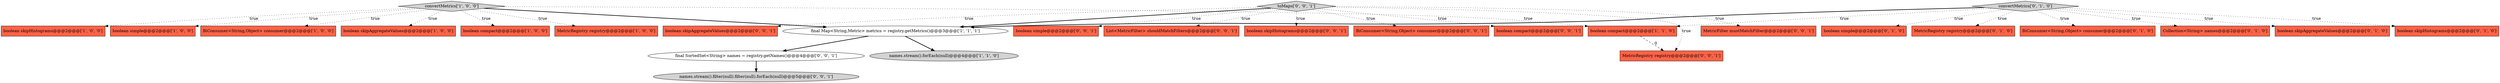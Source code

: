 digraph {
14 [style = filled, label = "boolean skipHistograms@@@2@@@['0', '1', '0']", fillcolor = tomato, shape = box image = "AAA0AAABBB2BBB"];
8 [style = filled, label = "boolean compact@@@2@@@['1', '1', '0']", fillcolor = tomato, shape = box image = "AAA0AAABBB1BBB"];
4 [style = filled, label = "MetricRegistry registry@@@2@@@['1', '0', '0']", fillcolor = tomato, shape = box image = "AAA0AAABBB1BBB"];
1 [style = filled, label = "boolean skipHistograms@@@2@@@['1', '0', '0']", fillcolor = tomato, shape = box image = "AAA0AAABBB1BBB"];
22 [style = filled, label = "names.stream().filter(null).filter(null).forEach(null)@@@5@@@['0', '0', '1']", fillcolor = lightgray, shape = ellipse image = "AAA0AAABBB3BBB"];
15 [style = filled, label = "boolean simple@@@2@@@['0', '1', '0']", fillcolor = tomato, shape = box image = "AAA0AAABBB2BBB"];
5 [style = filled, label = "final Map<String,Metric> metrics = registry.getMetrics()@@@3@@@['1', '1', '1']", fillcolor = white, shape = ellipse image = "AAA0AAABBB1BBB"];
27 [style = filled, label = "MetricRegistry registry@@@2@@@['0', '0', '1']", fillcolor = tomato, shape = box image = "AAA0AAABBB3BBB"];
26 [style = filled, label = "List<MetricFilter> shouldMatchFilters@@@2@@@['0', '0', '1']", fillcolor = tomato, shape = box image = "AAA0AAABBB3BBB"];
0 [style = filled, label = "convertMetrics['1', '0', '0']", fillcolor = lightgray, shape = diamond image = "AAA0AAABBB1BBB"];
11 [style = filled, label = "MetricRegistry registry@@@2@@@['0', '1', '0']", fillcolor = tomato, shape = box image = "AAA0AAABBB2BBB"];
23 [style = filled, label = "toMaps['0', '0', '1']", fillcolor = lightgray, shape = diamond image = "AAA0AAABBB3BBB"];
9 [style = filled, label = "names.stream().forEach(null)@@@4@@@['1', '1', '0']", fillcolor = lightgray, shape = ellipse image = "AAA0AAABBB1BBB"];
19 [style = filled, label = "final SortedSet<String> names = registry.getNames()@@@4@@@['0', '0', '1']", fillcolor = white, shape = ellipse image = "AAA0AAABBB3BBB"];
3 [style = filled, label = "boolean simple@@@2@@@['1', '0', '0']", fillcolor = tomato, shape = box image = "AAA0AAABBB1BBB"];
12 [style = filled, label = "BiConsumer<String,Object> consumer@@@2@@@['0', '1', '0']", fillcolor = tomato, shape = box image = "AAA0AAABBB2BBB"];
20 [style = filled, label = "boolean skipHistograms@@@2@@@['0', '0', '1']", fillcolor = tomato, shape = box image = "AAA0AAABBB3BBB"];
18 [style = filled, label = "boolean simple@@@2@@@['0', '0', '1']", fillcolor = tomato, shape = box image = "AAA0AAABBB3BBB"];
6 [style = filled, label = "BiConsumer<String,Object> consumer@@@2@@@['1', '0', '0']", fillcolor = tomato, shape = box image = "AAA0AAABBB1BBB"];
25 [style = filled, label = "BiConsumer<String,Object> consumer@@@2@@@['0', '0', '1']", fillcolor = tomato, shape = box image = "AAA0AAABBB3BBB"];
16 [style = filled, label = "Collection<String> names@@@2@@@['0', '1', '0']", fillcolor = tomato, shape = box image = "AAA0AAABBB2BBB"];
17 [style = filled, label = "boolean compact@@@2@@@['0', '0', '1']", fillcolor = tomato, shape = box image = "AAA0AAABBB3BBB"];
13 [style = filled, label = "convertMetrics['0', '1', '0']", fillcolor = lightgray, shape = diamond image = "AAA0AAABBB2BBB"];
21 [style = filled, label = "MetricFilter mustMatchFilter@@@2@@@['0', '0', '1']", fillcolor = tomato, shape = box image = "AAA0AAABBB3BBB"];
7 [style = filled, label = "boolean skipAggregateValues@@@2@@@['1', '0', '0']", fillcolor = tomato, shape = box image = "AAA0AAABBB1BBB"];
2 [style = filled, label = "boolean compact@@@2@@@['1', '0', '0']", fillcolor = tomato, shape = box image = "AAA0AAABBB1BBB"];
10 [style = filled, label = "boolean skipAggregateValues@@@2@@@['0', '1', '0']", fillcolor = tomato, shape = box image = "AAA0AAABBB2BBB"];
24 [style = filled, label = "boolean skipAggregateValues@@@2@@@['0', '0', '1']", fillcolor = tomato, shape = box image = "AAA0AAABBB3BBB"];
0->2 [style = dotted, label="true"];
5->19 [style = bold, label=""];
0->6 [style = dotted, label="true"];
0->1 [style = dotted, label="true"];
0->8 [style = dotted, label="true"];
23->20 [style = dotted, label="true"];
0->7 [style = dotted, label="true"];
13->11 [style = dotted, label="true"];
0->3 [style = dotted, label="true"];
13->16 [style = dotted, label="true"];
23->24 [style = dotted, label="true"];
19->22 [style = bold, label=""];
13->10 [style = dotted, label="true"];
13->8 [style = dotted, label="true"];
5->9 [style = bold, label=""];
23->26 [style = dotted, label="true"];
8->27 [style = dashed, label="0"];
23->27 [style = dotted, label="true"];
23->21 [style = dotted, label="true"];
23->17 [style = dotted, label="true"];
23->18 [style = dotted, label="true"];
23->5 [style = bold, label=""];
23->25 [style = dotted, label="true"];
13->15 [style = dotted, label="true"];
0->4 [style = dotted, label="true"];
0->5 [style = bold, label=""];
13->12 [style = dotted, label="true"];
13->14 [style = dotted, label="true"];
13->5 [style = bold, label=""];
}
